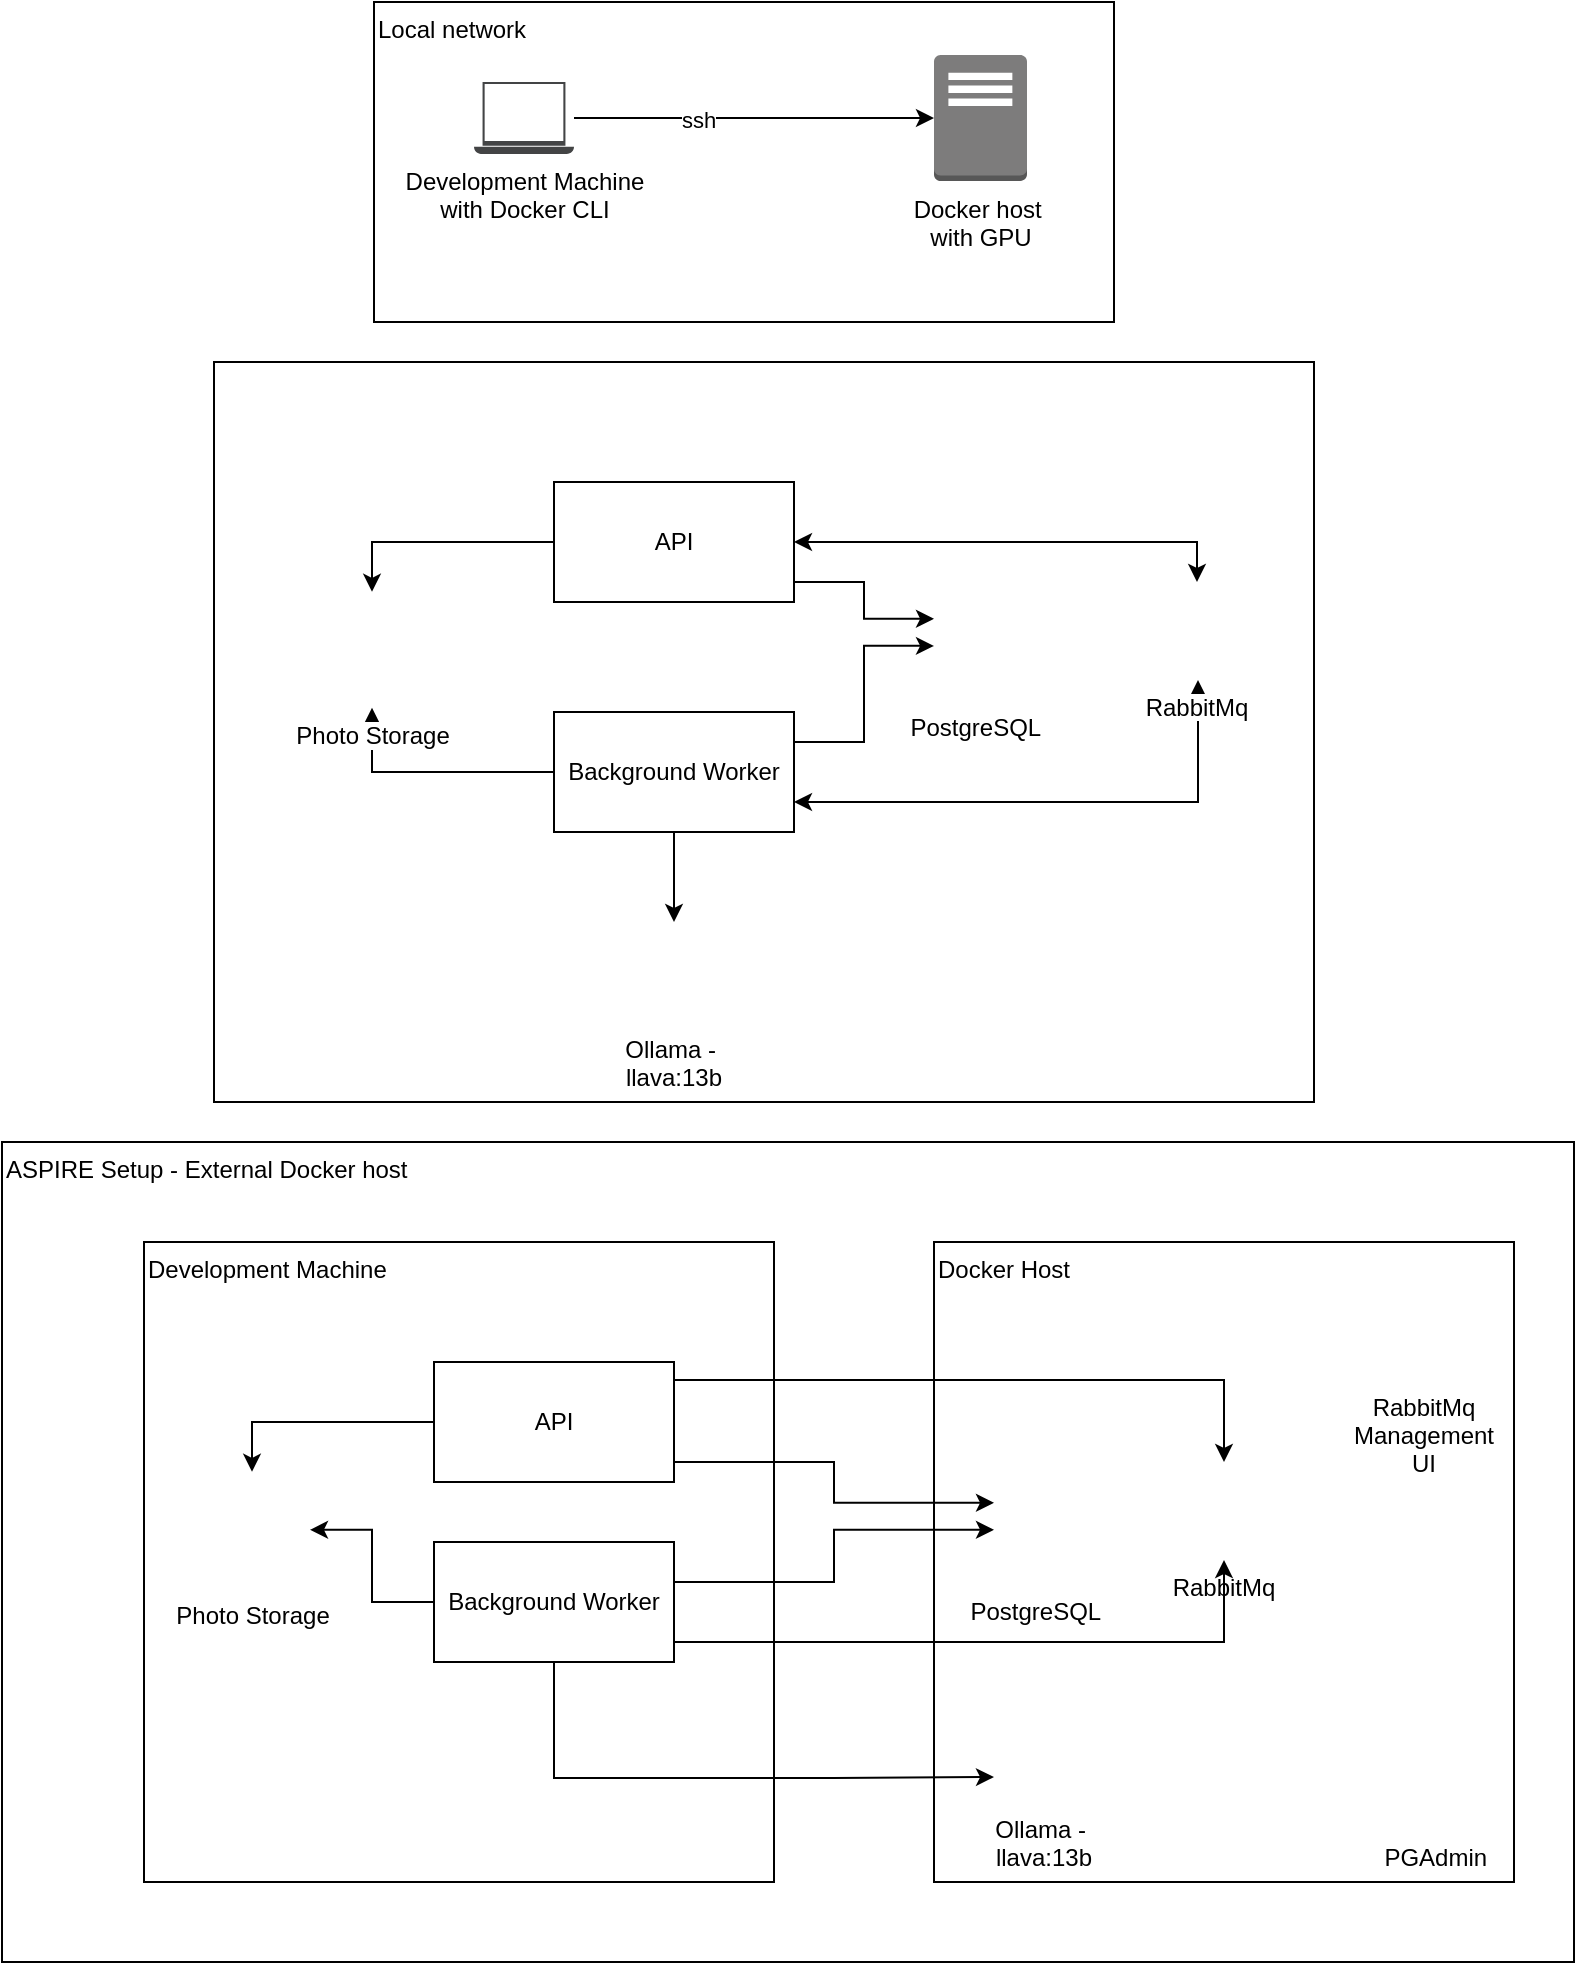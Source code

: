 <mxfile version="24.7.1" type="github" pages="3">
  <diagram name="development machines" id="C3VDw5aWPiY7srh2QyCc">
    <mxGraphModel dx="2132" dy="741" grid="1" gridSize="10" guides="1" tooltips="1" connect="1" arrows="1" fold="1" page="1" pageScale="1" pageWidth="827" pageHeight="1169" math="0" shadow="0">
      <root>
        <mxCell id="0" />
        <mxCell id="1" parent="0" />
        <mxCell id="tAggl4OfdlQCPNv6Ook9-40" value="ASPIRE Setup - External Docker host" style="rounded=0;whiteSpace=wrap;html=1;align=left;verticalAlign=top;" parent="1" vertex="1">
          <mxGeometry x="-6" y="660" width="786" height="410" as="geometry" />
        </mxCell>
        <mxCell id="mQwq3rVBsMqgfcajMx54-5" value="Local network" style="rounded=0;whiteSpace=wrap;html=1;align=left;verticalAlign=top;" parent="1" vertex="1">
          <mxGeometry x="180" y="90" width="370" height="160" as="geometry" />
        </mxCell>
        <mxCell id="mQwq3rVBsMqgfcajMx54-3" style="edgeStyle=orthogonalEdgeStyle;rounded=0;orthogonalLoop=1;jettySize=auto;html=1;" parent="1" source="mQwq3rVBsMqgfcajMx54-1" target="mQwq3rVBsMqgfcajMx54-2" edge="1">
          <mxGeometry relative="1" as="geometry" />
        </mxCell>
        <mxCell id="mQwq3rVBsMqgfcajMx54-4" value="ssh" style="edgeLabel;html=1;align=center;verticalAlign=middle;resizable=0;points=[];" parent="mQwq3rVBsMqgfcajMx54-3" vertex="1" connectable="0">
          <mxGeometry x="-0.311" y="-1" relative="1" as="geometry">
            <mxPoint as="offset" />
          </mxGeometry>
        </mxCell>
        <mxCell id="mQwq3rVBsMqgfcajMx54-1" value="Development Machine&lt;div&gt;with Docker CLI&lt;/div&gt;" style="sketch=0;pointerEvents=1;shadow=0;dashed=0;html=1;strokeColor=none;fillColor=#434445;aspect=fixed;labelPosition=center;verticalLabelPosition=bottom;verticalAlign=top;align=center;outlineConnect=0;shape=mxgraph.vvd.laptop;" parent="1" vertex="1">
          <mxGeometry x="230" y="130" width="50" height="36" as="geometry" />
        </mxCell>
        <mxCell id="mQwq3rVBsMqgfcajMx54-2" value="Docker host&amp;nbsp;&lt;div&gt;with GPU&lt;/div&gt;" style="outlineConnect=0;dashed=0;verticalLabelPosition=bottom;verticalAlign=top;align=center;html=1;shape=mxgraph.aws3.traditional_server;fillColor=#7D7C7C;gradientColor=none;" parent="1" vertex="1">
          <mxGeometry x="460" y="116.5" width="46.5" height="63" as="geometry" />
        </mxCell>
        <mxCell id="tAggl4OfdlQCPNv6Ook9-1" value="" style="rounded=0;whiteSpace=wrap;html=1;" parent="1" vertex="1">
          <mxGeometry x="100" y="270" width="550" height="370" as="geometry" />
        </mxCell>
        <mxCell id="tAggl4OfdlQCPNv6Ook9-6" style="edgeStyle=orthogonalEdgeStyle;rounded=0;orthogonalLoop=1;jettySize=auto;html=1;entryX=0.5;entryY=0;entryDx=0;entryDy=0;" parent="1" source="tAggl4OfdlQCPNv6Ook9-2" target="tAggl4OfdlQCPNv6Ook9-5" edge="1">
          <mxGeometry relative="1" as="geometry" />
        </mxCell>
        <mxCell id="tAggl4OfdlQCPNv6Ook9-17" style="edgeStyle=orthogonalEdgeStyle;rounded=0;orthogonalLoop=1;jettySize=auto;html=1;entryX=0.5;entryY=0;entryDx=0;entryDy=0;startArrow=classic;startFill=1;" parent="1" source="tAggl4OfdlQCPNv6Ook9-2" target="tAggl4OfdlQCPNv6Ook9-4" edge="1">
          <mxGeometry relative="1" as="geometry" />
        </mxCell>
        <mxCell id="tAggl4OfdlQCPNv6Ook9-18" style="edgeStyle=orthogonalEdgeStyle;rounded=0;orthogonalLoop=1;jettySize=auto;html=1;entryX=0;entryY=0.25;entryDx=0;entryDy=0;" parent="1" source="tAggl4OfdlQCPNv6Ook9-2" target="tAggl4OfdlQCPNv6Ook9-9" edge="1">
          <mxGeometry relative="1" as="geometry">
            <Array as="points">
              <mxPoint x="425" y="380" />
              <mxPoint x="425" y="398" />
            </Array>
          </mxGeometry>
        </mxCell>
        <mxCell id="tAggl4OfdlQCPNv6Ook9-2" value="API" style="rounded=0;whiteSpace=wrap;html=1;" parent="1" vertex="1">
          <mxGeometry x="270" y="330" width="120" height="60" as="geometry" />
        </mxCell>
        <mxCell id="tAggl4OfdlQCPNv6Ook9-7" style="edgeStyle=orthogonalEdgeStyle;rounded=0;orthogonalLoop=1;jettySize=auto;html=1;" parent="1" source="tAggl4OfdlQCPNv6Ook9-3" target="tAggl4OfdlQCPNv6Ook9-5" edge="1">
          <mxGeometry relative="1" as="geometry" />
        </mxCell>
        <mxCell id="tAggl4OfdlQCPNv6Ook9-15" style="edgeStyle=orthogonalEdgeStyle;rounded=0;orthogonalLoop=1;jettySize=auto;html=1;exitX=1;exitY=0.75;exitDx=0;exitDy=0;startArrow=classic;startFill=1;endArrow=classic;endFill=1;" parent="1" source="tAggl4OfdlQCPNv6Ook9-3" target="tAggl4OfdlQCPNv6Ook9-4" edge="1">
          <mxGeometry relative="1" as="geometry">
            <Array as="points">
              <mxPoint x="592" y="490" />
            </Array>
          </mxGeometry>
        </mxCell>
        <mxCell id="tAggl4OfdlQCPNv6Ook9-19" style="edgeStyle=orthogonalEdgeStyle;rounded=0;orthogonalLoop=1;jettySize=auto;html=1;entryX=0;entryY=0.5;entryDx=0;entryDy=0;" parent="1" source="tAggl4OfdlQCPNv6Ook9-3" target="tAggl4OfdlQCPNv6Ook9-9" edge="1">
          <mxGeometry relative="1" as="geometry">
            <Array as="points">
              <mxPoint x="425" y="460" />
              <mxPoint x="425" y="412" />
            </Array>
          </mxGeometry>
        </mxCell>
        <mxCell id="tAggl4OfdlQCPNv6Ook9-20" style="edgeStyle=orthogonalEdgeStyle;rounded=0;orthogonalLoop=1;jettySize=auto;html=1;" parent="1" source="tAggl4OfdlQCPNv6Ook9-3" target="tAggl4OfdlQCPNv6Ook9-11" edge="1">
          <mxGeometry relative="1" as="geometry" />
        </mxCell>
        <mxCell id="tAggl4OfdlQCPNv6Ook9-3" value="Background Worker" style="rounded=0;whiteSpace=wrap;html=1;" parent="1" vertex="1">
          <mxGeometry x="270" y="445" width="120" height="60" as="geometry" />
        </mxCell>
        <mxCell id="tAggl4OfdlQCPNv6Ook9-4" value="RabbitMq" style="shape=image;verticalLabelPosition=bottom;labelBackgroundColor=default;verticalAlign=top;aspect=fixed;imageAspect=0;image=https://images.ctfassets.net/o7xu9whrs0u9/6qR4PTwCTfgl0tjfrz0lpy/819fecae70412dacb9b960b98f5fae3b/RabbitMQ-LOGO.png;" parent="1" vertex="1">
          <mxGeometry x="566.5" y="380" width="50" height="49" as="geometry" />
        </mxCell>
        <mxCell id="tAggl4OfdlQCPNv6Ook9-5" value="Photo Storage" style="shape=image;html=1;verticalAlign=top;verticalLabelPosition=bottom;labelBackgroundColor=#ffffff;imageAspect=0;aspect=fixed;image=https://cdn0.iconfinder.com/data/icons/business-collection-2027/59/record-128.png" parent="1" vertex="1">
          <mxGeometry x="150" y="384.89" width="58" height="58" as="geometry" />
        </mxCell>
        <mxCell id="tAggl4OfdlQCPNv6Ook9-9" value="PostgreSQL" style="shape=image;verticalLabelPosition=bottom;labelBackgroundColor=default;verticalAlign=top;aspect=fixed;imageAspect=0;image=https://upload.wikimedia.org/wikipedia/commons/thumb/2/29/Postgresql_elephant.svg/993px-Postgresql_elephant.svg.png;" parent="1" vertex="1">
          <mxGeometry x="460" y="384.89" width="41.8" height="54.11" as="geometry" />
        </mxCell>
        <mxCell id="tAggl4OfdlQCPNv6Ook9-11" value="Ollama - &#xa;llava:13b" style="shape=image;verticalLabelPosition=bottom;labelBackgroundColor=default;verticalAlign=top;aspect=fixed;imageAspect=0;image=https://djeqr6to3dedg.cloudfront.net/repo-logos/ollama/ollama/live/logo-1701412810306.png;" parent="1" vertex="1">
          <mxGeometry x="305" y="550" width="50" height="50" as="geometry" />
        </mxCell>
        <mxCell id="tAggl4OfdlQCPNv6Ook9-29" value="Development Machine" style="rounded=0;whiteSpace=wrap;html=1;verticalAlign=top;align=left;" parent="1" vertex="1">
          <mxGeometry x="65" y="710" width="315" height="320" as="geometry" />
        </mxCell>
        <mxCell id="tAggl4OfdlQCPNv6Ook9-33" style="edgeStyle=orthogonalEdgeStyle;rounded=0;orthogonalLoop=1;jettySize=auto;html=1;entryX=0.5;entryY=0;entryDx=0;entryDy=0;" parent="1" source="tAggl4OfdlQCPNv6Ook9-30" target="tAggl4OfdlQCPNv6Ook9-32" edge="1">
          <mxGeometry relative="1" as="geometry" />
        </mxCell>
        <mxCell id="tAggl4OfdlQCPNv6Ook9-30" value="API" style="rounded=0;whiteSpace=wrap;html=1;" parent="1" vertex="1">
          <mxGeometry x="210" y="770" width="120" height="60" as="geometry" />
        </mxCell>
        <mxCell id="tAggl4OfdlQCPNv6Ook9-34" style="edgeStyle=orthogonalEdgeStyle;rounded=0;orthogonalLoop=1;jettySize=auto;html=1;" parent="1" source="tAggl4OfdlQCPNv6Ook9-31" target="tAggl4OfdlQCPNv6Ook9-32" edge="1">
          <mxGeometry relative="1" as="geometry" />
        </mxCell>
        <mxCell id="tAggl4OfdlQCPNv6Ook9-31" value="Background Worker" style="rounded=0;whiteSpace=wrap;html=1;" parent="1" vertex="1">
          <mxGeometry x="210" y="860" width="120" height="60" as="geometry" />
        </mxCell>
        <mxCell id="tAggl4OfdlQCPNv6Ook9-32" value="Photo Storage" style="shape=image;html=1;verticalAlign=top;verticalLabelPosition=bottom;labelBackgroundColor=#ffffff;imageAspect=0;aspect=fixed;image=https://cdn0.iconfinder.com/data/icons/business-collection-2027/59/record-128.png" parent="1" vertex="1">
          <mxGeometry x="90" y="824.89" width="58" height="58" as="geometry" />
        </mxCell>
        <mxCell id="tAggl4OfdlQCPNv6Ook9-21" value="Docker Host" style="rounded=0;whiteSpace=wrap;html=1;verticalAlign=top;align=left;" parent="1" vertex="1">
          <mxGeometry x="460" y="710" width="290" height="320" as="geometry" />
        </mxCell>
        <mxCell id="tAggl4OfdlQCPNv6Ook9-23" value="PostgreSQL" style="shape=image;verticalLabelPosition=bottom;labelBackgroundColor=default;verticalAlign=top;aspect=fixed;imageAspect=0;image=https://upload.wikimedia.org/wikipedia/commons/thumb/2/29/Postgresql_elephant.svg/993px-Postgresql_elephant.svg.png;" parent="1" vertex="1">
          <mxGeometry x="490.0" y="826.84" width="41.8" height="54.11" as="geometry" />
        </mxCell>
        <mxCell id="tAggl4OfdlQCPNv6Ook9-24" value="RabbitMq" style="shape=image;verticalLabelPosition=bottom;labelBackgroundColor=default;verticalAlign=top;aspect=fixed;imageAspect=0;image=https://images.ctfassets.net/o7xu9whrs0u9/6qR4PTwCTfgl0tjfrz0lpy/819fecae70412dacb9b960b98f5fae3b/RabbitMQ-LOGO.png;" parent="1" vertex="1">
          <mxGeometry x="580" y="820" width="50" height="49" as="geometry" />
        </mxCell>
        <mxCell id="tAggl4OfdlQCPNv6Ook9-25" value="Ollama - &#xa;llava:13b" style="shape=image;verticalLabelPosition=bottom;labelBackgroundColor=default;verticalAlign=top;aspect=fixed;imageAspect=0;image=https://djeqr6to3dedg.cloudfront.net/repo-logos/ollama/ollama/live/logo-1701412810306.png;" parent="1" vertex="1">
          <mxGeometry x="490.0" y="940" width="50" height="50" as="geometry" />
        </mxCell>
        <mxCell id="tAggl4OfdlQCPNv6Ook9-26" value="PGAdmin" style="shape=image;verticalLabelPosition=bottom;labelBackgroundColor=default;verticalAlign=top;aspect=fixed;imageAspect=0;image=https://upload.wikimedia.org/wikipedia/commons/thumb/2/29/Postgresql_elephant.svg/993px-Postgresql_elephant.svg.png;" parent="1" vertex="1">
          <mxGeometry x="690" y="950" width="41.8" height="54.11" as="geometry" />
        </mxCell>
        <mxCell id="tAggl4OfdlQCPNv6Ook9-27" value="RabbitMq&#xa;Management&#xa;UI" style="shape=image;verticalLabelPosition=bottom;labelBackgroundColor=default;verticalAlign=top;aspect=fixed;imageAspect=0;image=https://images.ctfassets.net/o7xu9whrs0u9/6qR4PTwCTfgl0tjfrz0lpy/819fecae70412dacb9b960b98f5fae3b/RabbitMQ-LOGO.png;" parent="1" vertex="1">
          <mxGeometry x="680" y="730" width="50" height="49" as="geometry" />
        </mxCell>
        <mxCell id="tAggl4OfdlQCPNv6Ook9-36" style="edgeStyle=orthogonalEdgeStyle;rounded=0;orthogonalLoop=1;jettySize=auto;html=1;entryX=0;entryY=0.5;entryDx=0;entryDy=0;" parent="1" source="tAggl4OfdlQCPNv6Ook9-31" target="tAggl4OfdlQCPNv6Ook9-23" edge="1">
          <mxGeometry relative="1" as="geometry">
            <Array as="points">
              <mxPoint x="410" y="880" />
              <mxPoint x="410" y="854" />
            </Array>
          </mxGeometry>
        </mxCell>
        <mxCell id="tAggl4OfdlQCPNv6Ook9-35" style="edgeStyle=orthogonalEdgeStyle;rounded=0;orthogonalLoop=1;jettySize=auto;html=1;entryX=0;entryY=0.25;entryDx=0;entryDy=0;" parent="1" source="tAggl4OfdlQCPNv6Ook9-30" target="tAggl4OfdlQCPNv6Ook9-23" edge="1">
          <mxGeometry relative="1" as="geometry">
            <Array as="points">
              <mxPoint x="410" y="820" />
              <mxPoint x="410" y="840" />
            </Array>
          </mxGeometry>
        </mxCell>
        <mxCell id="tAggl4OfdlQCPNv6Ook9-37" style="edgeStyle=orthogonalEdgeStyle;rounded=0;orthogonalLoop=1;jettySize=auto;html=1;entryX=0.5;entryY=0;entryDx=0;entryDy=0;exitX=1;exitY=0.15;exitDx=0;exitDy=0;exitPerimeter=0;" parent="1" source="tAggl4OfdlQCPNv6Ook9-30" target="tAggl4OfdlQCPNv6Ook9-24" edge="1">
          <mxGeometry relative="1" as="geometry" />
        </mxCell>
        <mxCell id="tAggl4OfdlQCPNv6Ook9-38" style="edgeStyle=orthogonalEdgeStyle;rounded=0;orthogonalLoop=1;jettySize=auto;html=1;" parent="1" source="tAggl4OfdlQCPNv6Ook9-31" target="tAggl4OfdlQCPNv6Ook9-24" edge="1">
          <mxGeometry relative="1" as="geometry">
            <Array as="points">
              <mxPoint x="605" y="910" />
            </Array>
          </mxGeometry>
        </mxCell>
        <mxCell id="tAggl4OfdlQCPNv6Ook9-39" style="edgeStyle=orthogonalEdgeStyle;rounded=0;orthogonalLoop=1;jettySize=auto;html=1;entryX=0;entryY=0.75;entryDx=0;entryDy=0;" parent="1" source="tAggl4OfdlQCPNv6Ook9-31" target="tAggl4OfdlQCPNv6Ook9-25" edge="1">
          <mxGeometry relative="1" as="geometry">
            <Array as="points">
              <mxPoint x="270" y="978" />
              <mxPoint x="410" y="978" />
            </Array>
          </mxGeometry>
        </mxCell>
      </root>
    </mxGraphModel>
  </diagram>
  <diagram id="zZ5_CUtar7sfePXxSXA9" name="Page-2">
    <mxGraphModel dx="1305" dy="741" grid="1" gridSize="10" guides="1" tooltips="1" connect="1" arrows="1" fold="1" page="1" pageScale="1" pageWidth="827" pageHeight="1169" math="0" shadow="0">
      <root>
        <mxCell id="0" />
        <mxCell id="1" parent="0" />
        <mxCell id="f0iilE2kPObWKoI921ud-1" value="Local network" style="rounded=0;whiteSpace=wrap;html=1;align=left;verticalAlign=top;" vertex="1" parent="1">
          <mxGeometry x="210" y="200" width="370" height="160" as="geometry" />
        </mxCell>
        <mxCell id="f0iilE2kPObWKoI921ud-2" style="edgeStyle=orthogonalEdgeStyle;rounded=0;orthogonalLoop=1;jettySize=auto;html=1;" edge="1" parent="1" source="f0iilE2kPObWKoI921ud-4" target="f0iilE2kPObWKoI921ud-5">
          <mxGeometry relative="1" as="geometry" />
        </mxCell>
        <mxCell id="f0iilE2kPObWKoI921ud-3" value="ssh" style="edgeLabel;html=1;align=center;verticalAlign=middle;resizable=0;points=[];" vertex="1" connectable="0" parent="f0iilE2kPObWKoI921ud-2">
          <mxGeometry x="-0.311" y="-1" relative="1" as="geometry">
            <mxPoint as="offset" />
          </mxGeometry>
        </mxCell>
        <mxCell id="f0iilE2kPObWKoI921ud-4" value="Development Machine&lt;div&gt;with Docker CLI&lt;/div&gt;" style="sketch=0;pointerEvents=1;shadow=0;dashed=0;html=1;strokeColor=none;fillColor=#434445;aspect=fixed;labelPosition=center;verticalLabelPosition=bottom;verticalAlign=top;align=center;outlineConnect=0;shape=mxgraph.vvd.laptop;" vertex="1" parent="1">
          <mxGeometry x="260" y="240" width="50" height="36" as="geometry" />
        </mxCell>
        <mxCell id="f0iilE2kPObWKoI921ud-5" value="Docker host&amp;nbsp;&lt;div&gt;with GPU&lt;/div&gt;" style="outlineConnect=0;dashed=0;verticalLabelPosition=bottom;verticalAlign=top;align=center;html=1;shape=mxgraph.aws3.traditional_server;fillColor=#7D7C7C;gradientColor=none;" vertex="1" parent="1">
          <mxGeometry x="490" y="226.5" width="46.5" height="63" as="geometry" />
        </mxCell>
      </root>
    </mxGraphModel>
  </diagram>
  <diagram id="kIjK1CfDIrJ26kUgBoYY" name="Page-3">
    <mxGraphModel dx="1183" dy="1065" grid="1" gridSize="10" guides="1" tooltips="1" connect="1" arrows="1" fold="1" page="1" pageScale="1" pageWidth="827" pageHeight="1169" math="0" shadow="0">
      <root>
        <mxCell id="0" />
        <mxCell id="1" parent="0" />
        <mxCell id="JPFFNYfnejPQWuh9EYtm-1" value="ASPIRE Setup - External Docker host" style="rounded=0;whiteSpace=wrap;html=1;align=left;verticalAlign=top;perimeterSpacing=1;spacingTop=3;" parent="1" vertex="1">
          <mxGeometry x="21" y="450" width="786" height="410" as="geometry" />
        </mxCell>
        <mxCell id="JPFFNYfnejPQWuh9EYtm-2" value="Development Machine" style="rounded=0;whiteSpace=wrap;html=1;verticalAlign=top;align=left;spacingLeft=3;" parent="1" vertex="1">
          <mxGeometry x="92" y="500" width="315" height="320" as="geometry" />
        </mxCell>
        <mxCell id="JPFFNYfnejPQWuh9EYtm-3" style="edgeStyle=orthogonalEdgeStyle;rounded=0;orthogonalLoop=1;jettySize=auto;html=1;entryX=0.5;entryY=0;entryDx=0;entryDy=0;" parent="1" source="JPFFNYfnejPQWuh9EYtm-4" target="JPFFNYfnejPQWuh9EYtm-7" edge="1">
          <mxGeometry relative="1" as="geometry" />
        </mxCell>
        <mxCell id="JPFFNYfnejPQWuh9EYtm-4" value="API" style="rounded=0;whiteSpace=wrap;html=1;" parent="1" vertex="1">
          <mxGeometry x="237" y="560" width="120" height="60" as="geometry" />
        </mxCell>
        <mxCell id="JPFFNYfnejPQWuh9EYtm-5" style="edgeStyle=orthogonalEdgeStyle;rounded=0;orthogonalLoop=1;jettySize=auto;html=1;" parent="1" source="JPFFNYfnejPQWuh9EYtm-6" target="JPFFNYfnejPQWuh9EYtm-7" edge="1">
          <mxGeometry relative="1" as="geometry" />
        </mxCell>
        <mxCell id="rBGaQrWJSEaCb6ZkpFH_-22" style="edgeStyle=orthogonalEdgeStyle;rounded=0;orthogonalLoop=1;jettySize=auto;html=1;entryX=0.5;entryY=0;entryDx=0;entryDy=0;" edge="1" parent="1" source="JPFFNYfnejPQWuh9EYtm-6" target="rBGaQrWJSEaCb6ZkpFH_-6">
          <mxGeometry relative="1" as="geometry" />
        </mxCell>
        <mxCell id="JPFFNYfnejPQWuh9EYtm-6" value="Background Worker" style="rounded=0;whiteSpace=wrap;html=1;" parent="1" vertex="1">
          <mxGeometry x="237" y="648" width="120" height="60" as="geometry" />
        </mxCell>
        <mxCell id="JPFFNYfnejPQWuh9EYtm-7" value="Photo Storage" style="shape=image;html=1;verticalAlign=top;verticalLabelPosition=bottom;labelBackgroundColor=#ffffff;imageAspect=0;aspect=fixed;image=https://cdn0.iconfinder.com/data/icons/business-collection-2027/59/record-128.png" parent="1" vertex="1">
          <mxGeometry x="117" y="649" width="58" height="58" as="geometry" />
        </mxCell>
        <mxCell id="JPFFNYfnejPQWuh9EYtm-8" value="Docker Host - NVIDIA Docker" style="rounded=0;whiteSpace=wrap;html=1;verticalAlign=top;align=left;spacingLeft=3;" parent="1" vertex="1">
          <mxGeometry x="487" y="500" width="290" height="320" as="geometry" />
        </mxCell>
        <mxCell id="JPFFNYfnejPQWuh9EYtm-9" value="PostgreSQL" style="shape=image;verticalLabelPosition=bottom;labelBackgroundColor=default;verticalAlign=top;aspect=fixed;imageAspect=0;image=https://upload.wikimedia.org/wikipedia/commons/thumb/2/29/Postgresql_elephant.svg/993px-Postgresql_elephant.svg.png;" parent="1" vertex="1">
          <mxGeometry x="517" y="576.94" width="41.8" height="54.11" as="geometry" />
        </mxCell>
        <mxCell id="JPFFNYfnejPQWuh9EYtm-10" value="RabbitMq" style="shape=image;verticalLabelPosition=bottom;labelBackgroundColor=default;verticalAlign=top;aspect=fixed;imageAspect=0;image=https://images.ctfassets.net/o7xu9whrs0u9/6qR4PTwCTfgl0tjfrz0lpy/819fecae70412dacb9b960b98f5fae3b/RabbitMQ-LOGO.png;" parent="1" vertex="1">
          <mxGeometry x="617" y="641" width="50" height="49" as="geometry" />
        </mxCell>
        <mxCell id="JPFFNYfnejPQWuh9EYtm-11" value="Ollama - &#xa;llava" style="shape=image;verticalLabelPosition=bottom;labelBackgroundColor=default;verticalAlign=top;aspect=fixed;imageAspect=0;image=https://djeqr6to3dedg.cloudfront.net/repo-logos/ollama/ollama/live/logo-1701412810306.png;" parent="1" vertex="1">
          <mxGeometry x="537" y="720" width="50" height="50" as="geometry" />
        </mxCell>
        <mxCell id="JPFFNYfnejPQWuh9EYtm-12" value="PGAdmin" style="shape=image;verticalLabelPosition=bottom;labelBackgroundColor=default;verticalAlign=top;aspect=fixed;imageAspect=0;image=https://upload.wikimedia.org/wikipedia/commons/thumb/2/29/Postgresql_elephant.svg/993px-Postgresql_elephant.svg.png;" parent="1" vertex="1">
          <mxGeometry x="717" y="740" width="41.8" height="54.11" as="geometry" />
        </mxCell>
        <mxCell id="JPFFNYfnejPQWuh9EYtm-13" value="RabbitMq&#xa;Management&#xa;UI" style="shape=image;verticalLabelPosition=bottom;labelBackgroundColor=default;verticalAlign=top;aspect=fixed;imageAspect=0;image=https://images.ctfassets.net/o7xu9whrs0u9/6qR4PTwCTfgl0tjfrz0lpy/819fecae70412dacb9b960b98f5fae3b/RabbitMQ-LOGO.png;" parent="1" vertex="1">
          <mxGeometry x="707" y="520" width="50" height="49" as="geometry" />
        </mxCell>
        <mxCell id="JPFFNYfnejPQWuh9EYtm-16" style="edgeStyle=orthogonalEdgeStyle;rounded=0;orthogonalLoop=1;jettySize=auto;html=1;entryX=0.5;entryY=0;entryDx=0;entryDy=0;exitX=1;exitY=0.15;exitDx=0;exitDy=0;exitPerimeter=0;" parent="1" source="JPFFNYfnejPQWuh9EYtm-4" target="JPFFNYfnejPQWuh9EYtm-10" edge="1">
          <mxGeometry relative="1" as="geometry" />
        </mxCell>
        <mxCell id="rBGaQrWJSEaCb6ZkpFH_-4" value="" style="shape=image;verticalLabelPosition=bottom;labelBackgroundColor=default;verticalAlign=top;aspect=fixed;imageAspect=0;image=https://upload.wikimedia.org/wikipedia/commons/thumb/7/7d/Microsoft_.NET_logo.svg/456px-Microsoft_.NET_logo.svg.png;" vertex="1" parent="1">
          <mxGeometry x="337" y="600" width="20" height="20" as="geometry" />
        </mxCell>
        <mxCell id="rBGaQrWJSEaCb6ZkpFH_-5" value="" style="shape=image;verticalLabelPosition=bottom;labelBackgroundColor=default;verticalAlign=top;aspect=fixed;imageAspect=0;image=https://upload.wikimedia.org/wikipedia/commons/thumb/7/7d/Microsoft_.NET_logo.svg/456px-Microsoft_.NET_logo.svg.png;" vertex="1" parent="1">
          <mxGeometry x="337" y="690" width="20" height="20" as="geometry" />
        </mxCell>
        <mxCell id="rBGaQrWJSEaCb6ZkpFH_-16" style="edgeStyle=orthogonalEdgeStyle;rounded=0;orthogonalLoop=1;jettySize=auto;html=1;" edge="1" parent="1" source="JPFFNYfnejPQWuh9EYtm-6" target="JPFFNYfnejPQWuh9EYtm-11">
          <mxGeometry relative="1" as="geometry">
            <Array as="points">
              <mxPoint x="562" y="678" />
            </Array>
          </mxGeometry>
        </mxCell>
        <mxCell id="rBGaQrWJSEaCb6ZkpFH_-19" style="edgeStyle=orthogonalEdgeStyle;rounded=0;orthogonalLoop=1;jettySize=auto;html=1;exitX=1;exitY=0.25;exitDx=0;exitDy=0;" edge="1" parent="1" source="JPFFNYfnejPQWuh9EYtm-6" target="JPFFNYfnejPQWuh9EYtm-9">
          <mxGeometry relative="1" as="geometry">
            <Array as="points">
              <mxPoint x="357" y="650" />
              <mxPoint x="457" y="650" />
              <mxPoint x="457" y="610" />
            </Array>
          </mxGeometry>
        </mxCell>
        <mxCell id="rBGaQrWJSEaCb6ZkpFH_-18" style="edgeStyle=orthogonalEdgeStyle;rounded=0;orthogonalLoop=1;jettySize=auto;html=1;entryX=0;entryY=0.25;entryDx=0;entryDy=0;" edge="1" parent="1" source="JPFFNYfnejPQWuh9EYtm-4" target="JPFFNYfnejPQWuh9EYtm-9">
          <mxGeometry relative="1" as="geometry" />
        </mxCell>
        <mxCell id="rBGaQrWJSEaCb6ZkpFH_-20" style="edgeStyle=orthogonalEdgeStyle;rounded=0;orthogonalLoop=1;jettySize=auto;html=1;" edge="1" parent="1" source="JPFFNYfnejPQWuh9EYtm-6" target="JPFFNYfnejPQWuh9EYtm-10">
          <mxGeometry relative="1" as="geometry">
            <Array as="points">
              <mxPoint x="417" y="666" />
              <mxPoint x="417" y="666" />
            </Array>
          </mxGeometry>
        </mxCell>
        <mxCell id="rBGaQrWJSEaCb6ZkpFH_-6" value="Florence API" style="rounded=0;whiteSpace=wrap;html=1;" vertex="1" parent="1">
          <mxGeometry x="237" y="750" width="120" height="60" as="geometry" />
        </mxCell>
        <mxCell id="rBGaQrWJSEaCb6ZkpFH_-14" value="" style="shape=image;verticalLabelPosition=bottom;labelBackgroundColor=default;verticalAlign=top;aspect=fixed;imageAspect=0;image=https://static-00.iconduck.com/assets.00/python-icon-128x126-omu7zm7h.png;" vertex="1" parent="1">
          <mxGeometry x="337" y="790.29" width="19" height="18.71" as="geometry" />
        </mxCell>
      </root>
    </mxGraphModel>
  </diagram>
</mxfile>
